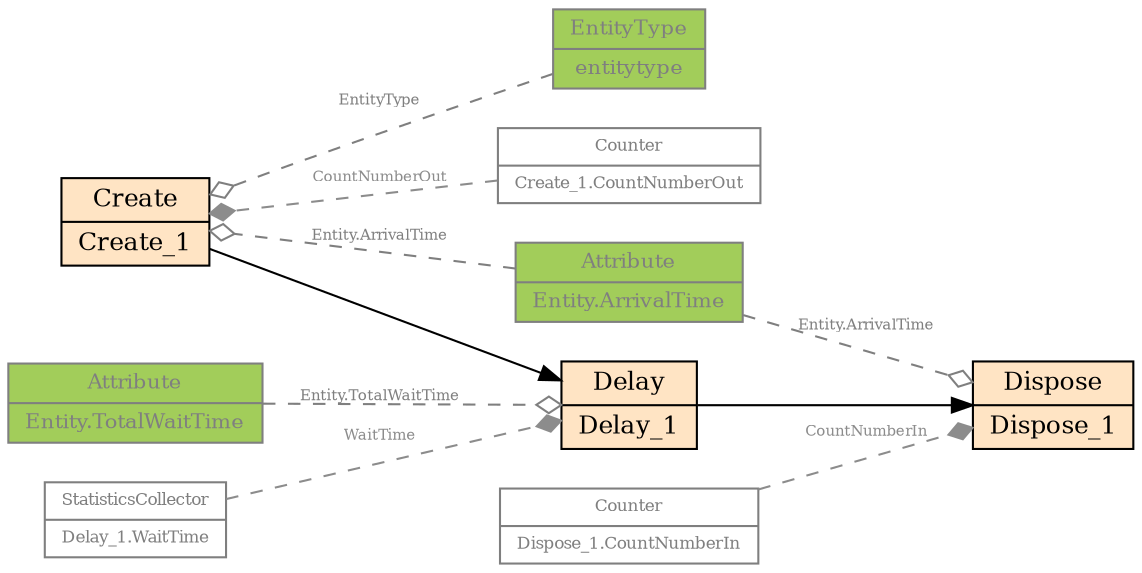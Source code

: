 digraph G {
  compound=true; rankdir=LR; 
  // model level
  {
     rank=min  // 0
     Create_1 [shape=record, fontsize=12, fontcolor=black, style=filled, fillcolor=bisque, label="Create|Create_1"];
  }
  {
     rank=max  // 1
     Dispose_1 [shape=record, fontsize=12, fontcolor=black, style=filled, fillcolor=bisque, label="Dispose|Dispose_1"];
  }
  {
     Entity_ArrivalTime [shape=record, fontsize=10, color=gray50, fontcolor=gray50, style=filled, fillcolor=darkolivegreen3, label="Attribute|Entity.ArrivalTime"];
     Dispose_1_CountNumberIn [shape=record, fontsize=8, color=gray50, fontcolor=gray50, label="Counter|Dispose_1.CountNumberIn"];
     Entity_TotalWaitTime [shape=record, fontsize=10, color=gray50, fontcolor=gray50, style=filled, fillcolor=darkolivegreen3, label="Attribute|Entity.TotalWaitTime"];
     Delay_1_WaitTime [shape=record, fontsize=8, color=gray50, fontcolor=gray50, label="StatisticsCollector|Delay_1.WaitTime"];
     Delay_1 [shape=record, fontsize=12, fontcolor=black, style=filled, fillcolor=bisque, label="Delay|Delay_1"];
     entitytype [shape=record, fontsize=10, color=gray50, fontcolor=gray50, style=filled, fillcolor=darkolivegreen3, label="EntityType|entitytype"];
     Entity_ArrivalTime [shape=record, fontsize=10, color=gray50, fontcolor=gray50, style=filled, fillcolor=darkolivegreen3, label="Attribute|Entity.ArrivalTime"];
     Create_1_CountNumberOut [shape=record, fontsize=8, color=gray50, fontcolor=gray50, label="Counter|Create_1.CountNumberOut"];
       Create_1_CountNumberOut->Create_1 [style=dashed, arrowhead="diamond", color=gray55, fontcolor=gray55, fontsize=7, label="CountNumberOut"];
       Entity_ArrivalTime->Create_1 [style=dashed, arrowhead="ediamond", color=gray50, fontcolor=gray50, fontsize=7, label="Entity.ArrivalTime"];
       entitytype->Create_1 [style=dashed, arrowhead="ediamond", color=gray50, fontcolor=gray50, fontsize=7, label="EntityType"];
       Delay_1_WaitTime->Delay_1 [style=dashed, arrowhead="diamond", color=gray55, fontcolor=gray55, fontsize=7, label="WaitTime"];
       Entity_TotalWaitTime->Delay_1 [style=dashed, arrowhead="ediamond", color=gray50, fontcolor=gray50, fontsize=7, label="Entity.TotalWaitTime"];
       Dispose_1_CountNumberIn->Dispose_1 [style=dashed, arrowhead="diamond", color=gray55, fontcolor=gray55, fontsize=7, label="CountNumberIn"];
       Entity_ArrivalTime->Dispose_1 [style=dashed, arrowhead="ediamond", color=gray50, fontcolor=gray50, fontsize=7, label="Entity.ArrivalTime"];
       Delay_1->Dispose_1[style=solid, arrowhead="normal" color=black, fontcolor=black, fontsize=7];
       Create_1->Delay_1[style=solid, arrowhead="normal" color=black, fontcolor=black, fontsize=7];
  }
}
